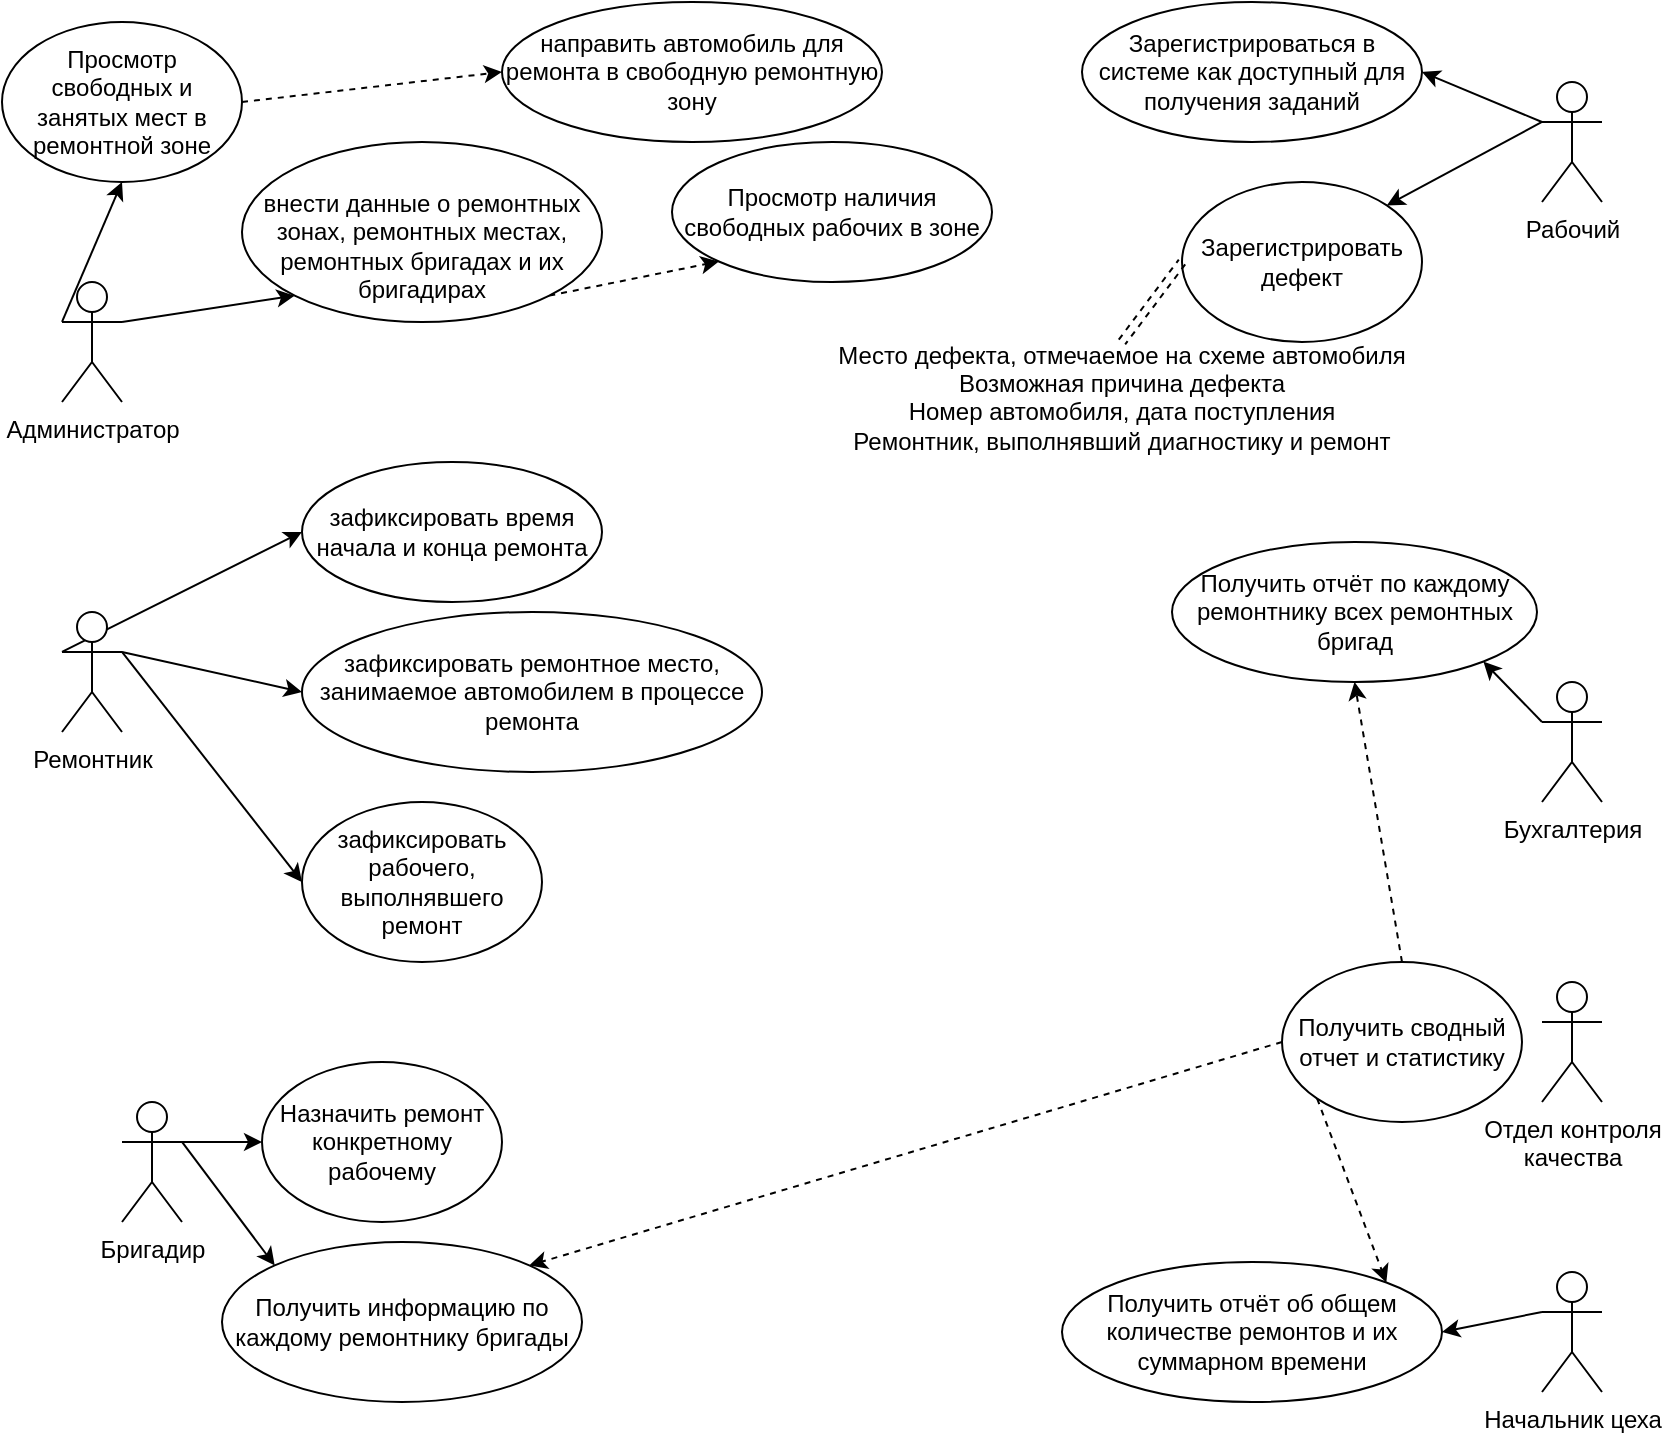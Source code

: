 <mxfile version="13.6.9" type="device"><diagram name="Page-1" id="2a216829-ef6e-dabb-86c1-c78162f3ba2b"><mxGraphModel dx="1113" dy="760" grid="1" gridSize="10" guides="1" tooltips="1" connect="1" arrows="1" fold="1" page="1" pageScale="1" pageWidth="850" pageHeight="1100" background="#ffffff" math="0" shadow="0"><root><mxCell id="0"/><mxCell id="1" parent="0"/><mxCell id="ZxRZDUg7vIJ1uDc7FTEj-122" style="edgeStyle=none;rounded=0;jumpStyle=none;orthogonalLoop=1;jettySize=auto;html=1;exitX=0;exitY=0.333;exitDx=0;exitDy=0;exitPerimeter=0;entryX=1;entryY=0.5;entryDx=0;entryDy=0;" edge="1" parent="1" source="ZxRZDUg7vIJ1uDc7FTEj-80" target="ZxRZDUg7vIJ1uDc7FTEj-95"><mxGeometry relative="1" as="geometry"/></mxCell><mxCell id="ZxRZDUg7vIJ1uDc7FTEj-123" style="edgeStyle=none;rounded=0;jumpStyle=none;orthogonalLoop=1;jettySize=auto;html=1;exitX=0;exitY=0.333;exitDx=0;exitDy=0;exitPerimeter=0;entryX=1;entryY=0;entryDx=0;entryDy=0;" edge="1" parent="1" source="ZxRZDUg7vIJ1uDc7FTEj-80" target="ZxRZDUg7vIJ1uDc7FTEj-114"><mxGeometry relative="1" as="geometry"/></mxCell><mxCell id="ZxRZDUg7vIJ1uDc7FTEj-80" value="Рабочий" style="shape=umlActor;verticalLabelPosition=bottom;verticalAlign=top;html=1;" vertex="1" parent="1"><mxGeometry x="780" y="50" width="30" height="60" as="geometry"/></mxCell><mxCell id="ZxRZDUg7vIJ1uDc7FTEj-130" style="edgeStyle=none;rounded=0;jumpStyle=none;orthogonalLoop=1;jettySize=auto;html=1;exitX=0;exitY=0.333;exitDx=0;exitDy=0;exitPerimeter=0;entryX=1;entryY=0.5;entryDx=0;entryDy=0;" edge="1" parent="1" source="ZxRZDUg7vIJ1uDc7FTEj-82" target="ZxRZDUg7vIJ1uDc7FTEj-106"><mxGeometry relative="1" as="geometry"/></mxCell><mxCell id="ZxRZDUg7vIJ1uDc7FTEj-82" value="Начальник цеха" style="shape=umlActor;verticalLabelPosition=bottom;verticalAlign=top;html=1;outlineConnect=0;" vertex="1" parent="1"><mxGeometry x="780" y="645" width="30" height="60" as="geometry"/></mxCell><mxCell id="ZxRZDUg7vIJ1uDc7FTEj-116" style="edgeStyle=none;rounded=0;jumpStyle=none;orthogonalLoop=1;jettySize=auto;html=1;exitX=0;exitY=0.333;exitDx=0;exitDy=0;exitPerimeter=0;entryX=0.5;entryY=1;entryDx=0;entryDy=0;" edge="1" parent="1" source="ZxRZDUg7vIJ1uDc7FTEj-84" target="ZxRZDUg7vIJ1uDc7FTEj-99"><mxGeometry relative="1" as="geometry"/></mxCell><mxCell id="ZxRZDUg7vIJ1uDc7FTEj-118" style="edgeStyle=none;rounded=0;jumpStyle=none;orthogonalLoop=1;jettySize=auto;html=1;exitX=1;exitY=0.333;exitDx=0;exitDy=0;exitPerimeter=0;entryX=0;entryY=1;entryDx=0;entryDy=0;" edge="1" parent="1" source="ZxRZDUg7vIJ1uDc7FTEj-84" target="ZxRZDUg7vIJ1uDc7FTEj-85"><mxGeometry relative="1" as="geometry"/></mxCell><mxCell id="ZxRZDUg7vIJ1uDc7FTEj-84" value="Администратор" style="shape=umlActor;verticalLabelPosition=bottom;verticalAlign=top;html=1;outlineConnect=0;" vertex="1" parent="1"><mxGeometry x="40" y="150" width="30" height="60" as="geometry"/></mxCell><mxCell id="ZxRZDUg7vIJ1uDc7FTEj-102" style="edgeStyle=none;rounded=0;jumpStyle=none;orthogonalLoop=1;jettySize=auto;html=1;exitX=1;exitY=1;exitDx=0;exitDy=0;entryX=0;entryY=1;entryDx=0;entryDy=0;dashed=1;" edge="1" parent="1" source="ZxRZDUg7vIJ1uDc7FTEj-85" target="ZxRZDUg7vIJ1uDc7FTEj-98"><mxGeometry relative="1" as="geometry"/></mxCell><mxCell id="ZxRZDUg7vIJ1uDc7FTEj-85" value="&lt;br&gt;внести данные о&amp;nbsp;ремонтных зонах, ремонтных местах, ремонтных бригадах и их бригадирах" style="ellipse;whiteSpace=wrap;html=1;" vertex="1" parent="1"><mxGeometry x="130" y="80" width="180" height="90" as="geometry"/></mxCell><mxCell id="ZxRZDUg7vIJ1uDc7FTEj-119" style="edgeStyle=none;rounded=0;jumpStyle=none;orthogonalLoop=1;jettySize=auto;html=1;exitX=0;exitY=0.333;exitDx=0;exitDy=0;exitPerimeter=0;entryX=0;entryY=0.5;entryDx=0;entryDy=0;" edge="1" parent="1" source="ZxRZDUg7vIJ1uDc7FTEj-89" target="ZxRZDUg7vIJ1uDc7FTEj-90"><mxGeometry relative="1" as="geometry"/></mxCell><mxCell id="ZxRZDUg7vIJ1uDc7FTEj-120" style="edgeStyle=none;rounded=0;jumpStyle=none;orthogonalLoop=1;jettySize=auto;html=1;exitX=1;exitY=0.333;exitDx=0;exitDy=0;exitPerimeter=0;entryX=0;entryY=0.5;entryDx=0;entryDy=0;" edge="1" parent="1" source="ZxRZDUg7vIJ1uDc7FTEj-89" target="ZxRZDUg7vIJ1uDc7FTEj-92"><mxGeometry relative="1" as="geometry"/></mxCell><mxCell id="ZxRZDUg7vIJ1uDc7FTEj-121" style="edgeStyle=none;rounded=0;jumpStyle=none;orthogonalLoop=1;jettySize=auto;html=1;exitX=1;exitY=0.333;exitDx=0;exitDy=0;exitPerimeter=0;entryX=0;entryY=0.5;entryDx=0;entryDy=0;" edge="1" parent="1" source="ZxRZDUg7vIJ1uDc7FTEj-89" target="ZxRZDUg7vIJ1uDc7FTEj-91"><mxGeometry relative="1" as="geometry"/></mxCell><mxCell id="ZxRZDUg7vIJ1uDc7FTEj-89" value="Ремонтник" style="shape=umlActor;verticalLabelPosition=bottom;verticalAlign=top;html=1;outlineConnect=0;" vertex="1" parent="1"><mxGeometry x="40" y="315" width="30" height="60" as="geometry"/></mxCell><mxCell id="ZxRZDUg7vIJ1uDc7FTEj-90" value="&lt;span id=&quot;docs-internal-guid-4b10f4f7-7fff-964e-9d06-81d0692ab87c&quot;&gt;&lt;span style=&quot;font-family: &amp;#34;arial&amp;#34; ; background-color: transparent ; vertical-align: baseline&quot;&gt;&lt;font style=&quot;font-size: 12px&quot;&gt;зафиксировать время начала и конца ремонта&lt;/font&gt;&lt;/span&gt;&lt;/span&gt;" style="ellipse;whiteSpace=wrap;html=1;" vertex="1" parent="1"><mxGeometry x="160" y="240" width="150" height="70" as="geometry"/></mxCell><mxCell id="ZxRZDUg7vIJ1uDc7FTEj-91" value="&lt;span style=&quot;font-family: &amp;#34;arial&amp;#34;&quot;&gt;зафиксировать&lt;br&gt;рабочего, выполнявшего ремонт&lt;/span&gt;" style="ellipse;whiteSpace=wrap;html=1;" vertex="1" parent="1"><mxGeometry x="160" y="410" width="120" height="80" as="geometry"/></mxCell><mxCell id="ZxRZDUg7vIJ1uDc7FTEj-92" value="&lt;br&gt;зафиксировать&amp;nbsp;&lt;span&gt;ремонтное место, занимаемое автомобилем в процессе ремонта&lt;br&gt;&lt;br&gt;&lt;/span&gt;" style="ellipse;whiteSpace=wrap;html=1;" vertex="1" parent="1"><mxGeometry x="160" y="315" width="230" height="80" as="geometry"/></mxCell><mxCell id="ZxRZDUg7vIJ1uDc7FTEj-128" style="edgeStyle=none;rounded=0;jumpStyle=none;orthogonalLoop=1;jettySize=auto;html=1;exitX=1;exitY=0.333;exitDx=0;exitDy=0;exitPerimeter=0;entryX=0;entryY=0.5;entryDx=0;entryDy=0;" edge="1" parent="1" source="ZxRZDUg7vIJ1uDc7FTEj-93" target="ZxRZDUg7vIJ1uDc7FTEj-94"><mxGeometry relative="1" as="geometry"/></mxCell><mxCell id="ZxRZDUg7vIJ1uDc7FTEj-129" style="edgeStyle=none;rounded=0;jumpStyle=none;orthogonalLoop=1;jettySize=auto;html=1;exitX=1;exitY=0.333;exitDx=0;exitDy=0;exitPerimeter=0;entryX=0;entryY=0;entryDx=0;entryDy=0;" edge="1" parent="1" source="ZxRZDUg7vIJ1uDc7FTEj-93" target="ZxRZDUg7vIJ1uDc7FTEj-109"><mxGeometry relative="1" as="geometry"/></mxCell><mxCell id="ZxRZDUg7vIJ1uDc7FTEj-93" value="Бригадир" style="shape=umlActor;verticalLabelPosition=bottom;verticalAlign=top;html=1;outlineConnect=0;" vertex="1" parent="1"><mxGeometry x="70" y="560" width="30" height="60" as="geometry"/></mxCell><mxCell id="ZxRZDUg7vIJ1uDc7FTEj-94" value="Назначить ремонт конкретному рабочему" style="ellipse;whiteSpace=wrap;html=1;" vertex="1" parent="1"><mxGeometry x="140" y="540" width="120" height="80" as="geometry"/></mxCell><mxCell id="ZxRZDUg7vIJ1uDc7FTEj-95" value="Зарегистрироваться в системе как доступный для получения заданий" style="ellipse;whiteSpace=wrap;html=1;" vertex="1" parent="1"><mxGeometry x="550" y="10" width="170" height="70" as="geometry"/></mxCell><mxCell id="ZxRZDUg7vIJ1uDc7FTEj-96" value="&lt;div&gt;направить автомобиль для ремонта в свободную ремонтную зону&lt;/div&gt;" style="ellipse;whiteSpace=wrap;html=1;" vertex="1" parent="1"><mxGeometry x="260" y="10" width="190" height="70" as="geometry"/></mxCell><mxCell id="ZxRZDUg7vIJ1uDc7FTEj-98" value="Просмотр наличия свободных рабочих в зоне" style="ellipse;whiteSpace=wrap;html=1;" vertex="1" parent="1"><mxGeometry x="345" y="80" width="160" height="70" as="geometry"/></mxCell><mxCell id="ZxRZDUg7vIJ1uDc7FTEj-100" style="edgeStyle=none;rounded=0;jumpStyle=none;orthogonalLoop=1;jettySize=auto;html=1;exitX=1;exitY=0.5;exitDx=0;exitDy=0;entryX=0;entryY=0.5;entryDx=0;entryDy=0;dashed=1;" edge="1" parent="1" source="ZxRZDUg7vIJ1uDc7FTEj-99" target="ZxRZDUg7vIJ1uDc7FTEj-96"><mxGeometry relative="1" as="geometry"/></mxCell><mxCell id="ZxRZDUg7vIJ1uDc7FTEj-99" value="Просмотр свободных и занятых мест в ремонтной зоне" style="ellipse;whiteSpace=wrap;html=1;" vertex="1" parent="1"><mxGeometry x="10" y="20" width="120" height="80" as="geometry"/></mxCell><mxCell id="ZxRZDUg7vIJ1uDc7FTEj-101" value="Отдел контроля&lt;br&gt;качества" style="shape=umlActor;verticalLabelPosition=bottom;verticalAlign=top;html=1;outlineConnect=0;" vertex="1" parent="1"><mxGeometry x="780" y="500" width="30" height="60" as="geometry"/></mxCell><mxCell id="ZxRZDUg7vIJ1uDc7FTEj-107" style="edgeStyle=none;rounded=0;jumpStyle=none;orthogonalLoop=1;jettySize=auto;html=1;exitX=0;exitY=1;exitDx=0;exitDy=0;entryX=1;entryY=0;entryDx=0;entryDy=0;dashed=1;" edge="1" parent="1" source="ZxRZDUg7vIJ1uDc7FTEj-103" target="ZxRZDUg7vIJ1uDc7FTEj-106"><mxGeometry relative="1" as="geometry"/></mxCell><mxCell id="ZxRZDUg7vIJ1uDc7FTEj-112" style="edgeStyle=none;rounded=0;jumpStyle=none;orthogonalLoop=1;jettySize=auto;html=1;exitX=0.5;exitY=0;exitDx=0;exitDy=0;entryX=0.5;entryY=1;entryDx=0;entryDy=0;dashed=1;" edge="1" parent="1" source="ZxRZDUg7vIJ1uDc7FTEj-103" target="ZxRZDUg7vIJ1uDc7FTEj-111"><mxGeometry relative="1" as="geometry"/></mxCell><mxCell id="ZxRZDUg7vIJ1uDc7FTEj-113" style="edgeStyle=none;rounded=0;jumpStyle=none;orthogonalLoop=1;jettySize=auto;html=1;exitX=0;exitY=0.5;exitDx=0;exitDy=0;entryX=1;entryY=0;entryDx=0;entryDy=0;dashed=1;" edge="1" parent="1" source="ZxRZDUg7vIJ1uDc7FTEj-103" target="ZxRZDUg7vIJ1uDc7FTEj-109"><mxGeometry relative="1" as="geometry"/></mxCell><mxCell id="ZxRZDUg7vIJ1uDc7FTEj-103" value="Получить сводный отчет и статистику" style="ellipse;whiteSpace=wrap;html=1;" vertex="1" parent="1"><mxGeometry x="650" y="490" width="120" height="80" as="geometry"/></mxCell><mxCell id="ZxRZDUg7vIJ1uDc7FTEj-106" value="Получить&amp;nbsp;отчёт об общем количестве ремонтов и их суммарном времени" style="ellipse;whiteSpace=wrap;html=1;" vertex="1" parent="1"><mxGeometry x="540" y="640" width="190" height="70" as="geometry"/></mxCell><mxCell id="ZxRZDUg7vIJ1uDc7FTEj-109" value="Получить&amp;nbsp;информацию по каждому ремонтнику бригады" style="ellipse;whiteSpace=wrap;html=1;" vertex="1" parent="1"><mxGeometry x="120" y="630" width="180" height="80" as="geometry"/></mxCell><mxCell id="ZxRZDUg7vIJ1uDc7FTEj-127" style="edgeStyle=none;rounded=0;jumpStyle=none;orthogonalLoop=1;jettySize=auto;html=1;exitX=0;exitY=0.333;exitDx=0;exitDy=0;exitPerimeter=0;entryX=1;entryY=1;entryDx=0;entryDy=0;" edge="1" parent="1" source="ZxRZDUg7vIJ1uDc7FTEj-110" target="ZxRZDUg7vIJ1uDc7FTEj-111"><mxGeometry relative="1" as="geometry"/></mxCell><mxCell id="ZxRZDUg7vIJ1uDc7FTEj-110" value="Бухгалтерия" style="shape=umlActor;verticalLabelPosition=bottom;verticalAlign=top;html=1;outlineConnect=0;" vertex="1" parent="1"><mxGeometry x="780" y="350" width="30" height="60" as="geometry"/></mxCell><mxCell id="ZxRZDUg7vIJ1uDc7FTEj-111" value="&lt;b style=&quot;font-weight: normal&quot; id=&quot;docs-internal-guid-e5c3a808-7fff-4adf-d515-946aad3dc68b&quot;&gt;&lt;span style=&quot;font-family: &amp;#34;arial&amp;#34; ; color: rgb(0 , 0 , 0) ; background-color: transparent ; font-weight: 400 ; font-style: normal ; font-variant: normal ; text-decoration: none ; vertical-align: baseline&quot;&gt;&lt;font style=&quot;font-size: 12px&quot;&gt;Получить&amp;nbsp;отчёт по каждому ремонтнику всех ремонтных бригад&lt;/font&gt;&lt;/span&gt;&lt;/b&gt;" style="ellipse;whiteSpace=wrap;html=1;" vertex="1" parent="1"><mxGeometry x="595" y="280" width="182.5" height="70" as="geometry"/></mxCell><mxCell id="ZxRZDUg7vIJ1uDc7FTEj-114" value="Зарегистрировать дефект" style="ellipse;whiteSpace=wrap;html=1;" vertex="1" parent="1"><mxGeometry x="600" y="100" width="120" height="80" as="geometry"/></mxCell><mxCell id="ZxRZDUg7vIJ1uDc7FTEj-126" style="edgeStyle=none;rounded=0;jumpStyle=none;orthogonalLoop=1;jettySize=auto;html=1;exitX=0.5;exitY=0;exitDx=0;exitDy=0;entryX=0;entryY=0.5;entryDx=0;entryDy=0;shape=link;dashed=1;" edge="1" parent="1" source="ZxRZDUg7vIJ1uDc7FTEj-124" target="ZxRZDUg7vIJ1uDc7FTEj-114"><mxGeometry relative="1" as="geometry"/></mxCell><mxCell id="ZxRZDUg7vIJ1uDc7FTEj-124" value="&lt;span&gt;Место дефекта, отмечаемое на схеме автомобиля&lt;/span&gt;&lt;div&gt;Возможная причина дефекта&lt;/div&gt;&lt;div&gt;Номер автомобиля, дата поступления&lt;/div&gt;&lt;div&gt;Ремонтник, выполнявший диагностику и ремонт&lt;/div&gt;&lt;div&gt;&lt;br&gt;&lt;/div&gt;" style="text;html=1;strokeColor=none;fillColor=none;align=center;verticalAlign=middle;whiteSpace=wrap;rounded=0;" vertex="1" parent="1"><mxGeometry x="420" y="180" width="300" height="70" as="geometry"/></mxCell><mxCell id="ZxRZDUg7vIJ1uDc7FTEj-125" style="edgeStyle=none;rounded=0;jumpStyle=none;orthogonalLoop=1;jettySize=auto;html=1;exitX=0.5;exitY=1;exitDx=0;exitDy=0;" edge="1" parent="1" source="ZxRZDUg7vIJ1uDc7FTEj-124" target="ZxRZDUg7vIJ1uDc7FTEj-124"><mxGeometry relative="1" as="geometry"/></mxCell></root></mxGraphModel></diagram></mxfile>
